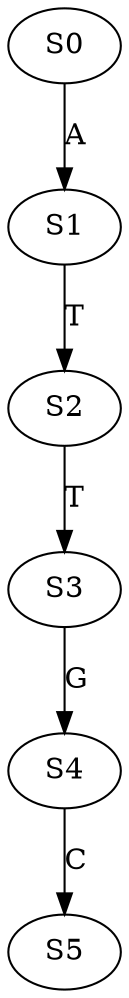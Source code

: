 strict digraph  {
	S0 -> S1 [ label = A ];
	S1 -> S2 [ label = T ];
	S2 -> S3 [ label = T ];
	S3 -> S4 [ label = G ];
	S4 -> S5 [ label = C ];
}
